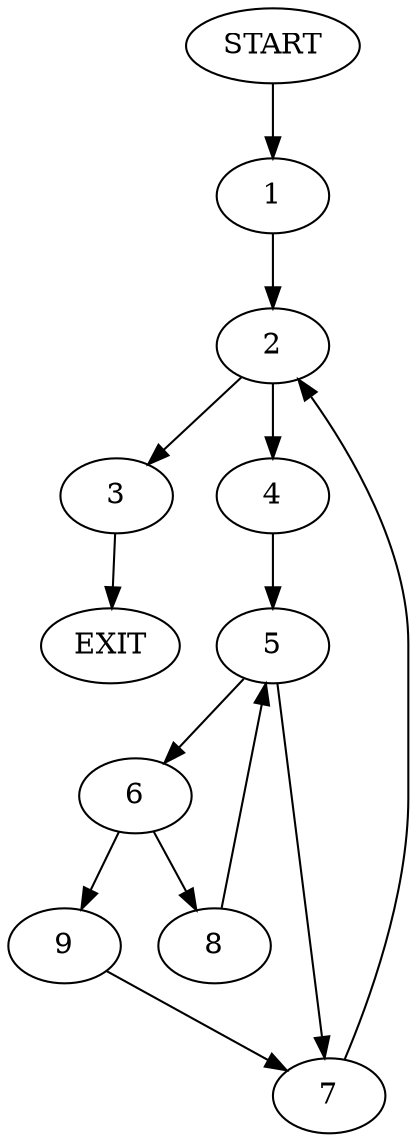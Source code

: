 digraph {
0 [label="START"];
1;
2;
3;
4;
5;
6;
7;
8;
9;
10 [label="EXIT"];
0 -> 1;
1 -> 2;
2 -> 3;
2 -> 4;
4 -> 5;
3 -> 10;
5 -> 6;
5 -> 7;
7 -> 2;
6 -> 8;
6 -> 9;
8 -> 5;
9 -> 7;
}